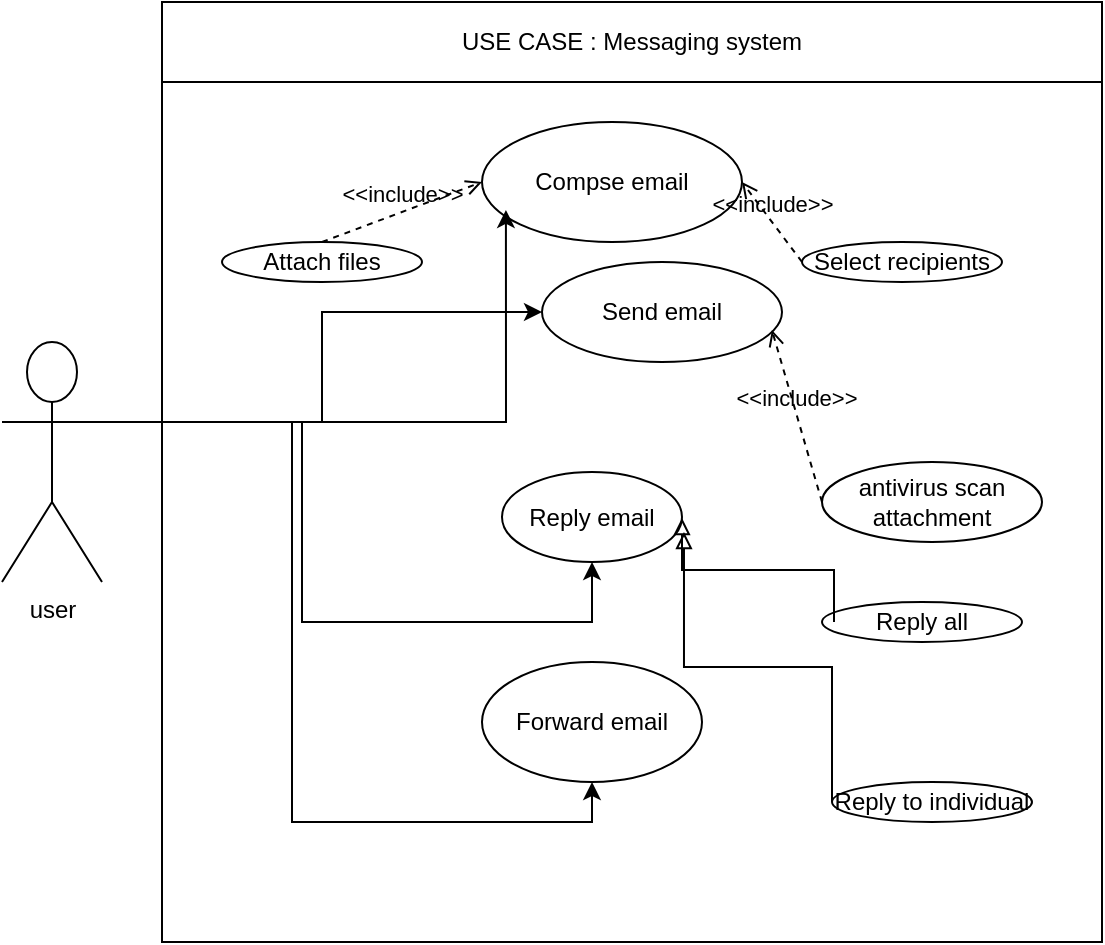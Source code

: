 <mxfile version="28.1.2">
  <diagram name="Page-1" id="akEs-Sj_uCmto4qL6J6M">
    <mxGraphModel dx="1090" dy="593" grid="1" gridSize="10" guides="1" tooltips="1" connect="1" arrows="1" fold="1" page="1" pageScale="1" pageWidth="827" pageHeight="1169" math="0" shadow="0">
      <root>
        <mxCell id="0" />
        <mxCell id="1" parent="0" />
        <mxCell id="768zWlRIlCbIggbNnnBy-24" style="edgeStyle=orthogonalEdgeStyle;rounded=0;orthogonalLoop=1;jettySize=auto;html=1;exitX=1;exitY=0.333;exitDx=0;exitDy=0;exitPerimeter=0;entryX=0.5;entryY=1;entryDx=0;entryDy=0;" parent="1" source="768zWlRIlCbIggbNnnBy-1" target="768zWlRIlCbIggbNnnBy-7" edge="1">
          <mxGeometry relative="1" as="geometry" />
        </mxCell>
        <mxCell id="768zWlRIlCbIggbNnnBy-1" value="user" style="shape=umlActor;verticalLabelPosition=bottom;verticalAlign=top;html=1;outlineConnect=0;direction=east;" parent="1" vertex="1">
          <mxGeometry x="40" y="240" width="50" height="120" as="geometry" />
        </mxCell>
        <mxCell id="768zWlRIlCbIggbNnnBy-2" value="" style="whiteSpace=wrap;html=1;aspect=fixed;" parent="1" vertex="1">
          <mxGeometry x="120" y="70" width="470" height="470" as="geometry" />
        </mxCell>
        <mxCell id="768zWlRIlCbIggbNnnBy-4" value="Compse email" style="ellipse;whiteSpace=wrap;html=1;" parent="1" vertex="1">
          <mxGeometry x="280" y="130" width="130" height="60" as="geometry" />
        </mxCell>
        <mxCell id="768zWlRIlCbIggbNnnBy-6" value="Send email&lt;span style=&quot;color: rgba(0, 0, 0, 0); font-family: monospace; font-size: 0px; text-align: start; text-wrap-mode: nowrap;&quot;&gt;%3CmxGraphModel%3E%3Croot%3E%3CmxCell%20id%3D%220%22%2F%3E%3CmxCell%20id%3D%221%22%20parent%3D%220%22%2F%3E%3CmxCell%20id%3D%222%22%20value%3D%22Compse%20email%22%20style%3D%22ellipse%3BwhiteSpace%3Dwrap%3Bhtml%3D1%3B%22%20vertex%3D%221%22%20parent%3D%221%22%3E%3CmxGeometry%20x%3D%22180%22%20y%3D%22140%22%20width%3D%22100%22%20height%3D%2220%22%20as%3D%22geometry%22%2F%3E%3C%2FmxCell%3E%3C%2Froot%3E%3C%2FmxGraphModel%3E&lt;/span&gt;&lt;span style=&quot;color: rgba(0, 0, 0, 0); font-family: monospace; font-size: 0px; text-align: start; text-wrap-mode: nowrap;&quot;&gt;%3CmxGraphModel%3E%3Croot%3E%3CmxCell%20id%3D%220%22%2F%3E%3CmxCell%20id%3D%221%22%20parent%3D%220%22%2F%3E%3CmxCell%20id%3D%222%22%20value%3D%22Compse%20email%22%20style%3D%22ellipse%3BwhiteSpace%3Dwrap%3Bhtml%3D1%3B%22%20vertex%3D%221%22%20parent%3D%221%22%3E%3CmxGeometry%20x%3D%22180%22%20y%3D%22140%22%20width%3D%22100%22%20height%3D%2220%22%20as%3D%22geometry%22%2F%3E%3C%2FmxCell%3E%3C%2Froot%3E%3C%2FmxGraphModel%3E&lt;/span&gt;" style="ellipse;whiteSpace=wrap;html=1;" parent="1" vertex="1">
          <mxGeometry x="310" y="200" width="120" height="50" as="geometry" />
        </mxCell>
        <mxCell id="768zWlRIlCbIggbNnnBy-7" value="Reply email" style="ellipse;whiteSpace=wrap;html=1;" parent="1" vertex="1">
          <mxGeometry x="290" y="305" width="90" height="45" as="geometry" />
        </mxCell>
        <mxCell id="768zWlRIlCbIggbNnnBy-8" value="Reply to individual" style="ellipse;whiteSpace=wrap;html=1;" parent="1" vertex="1">
          <mxGeometry x="455" y="460" width="100" height="20" as="geometry" />
        </mxCell>
        <mxCell id="768zWlRIlCbIggbNnnBy-9" value="Reply all" style="ellipse;whiteSpace=wrap;html=1;" parent="1" vertex="1">
          <mxGeometry x="450" y="370" width="100" height="20" as="geometry" />
        </mxCell>
        <mxCell id="768zWlRIlCbIggbNnnBy-10" value="Forward email" style="ellipse;whiteSpace=wrap;html=1;" parent="1" vertex="1">
          <mxGeometry x="280" y="400" width="110" height="60" as="geometry" />
        </mxCell>
        <mxCell id="768zWlRIlCbIggbNnnBy-11" value="Attach files" style="ellipse;whiteSpace=wrap;html=1;" parent="1" vertex="1">
          <mxGeometry x="150" y="190" width="100" height="20" as="geometry" />
        </mxCell>
        <mxCell id="768zWlRIlCbIggbNnnBy-12" value="Select recipients" style="ellipse;whiteSpace=wrap;html=1;" parent="1" vertex="1">
          <mxGeometry x="440" y="190" width="100" height="20" as="geometry" />
        </mxCell>
        <mxCell id="768zWlRIlCbIggbNnnBy-13" value="antivirus scan attachment" style="ellipse;whiteSpace=wrap;html=1;" parent="1" vertex="1">
          <mxGeometry x="450" y="300" width="110" height="40" as="geometry" />
        </mxCell>
        <mxCell id="768zWlRIlCbIggbNnnBy-21" style="edgeStyle=orthogonalEdgeStyle;rounded=0;orthogonalLoop=1;jettySize=auto;html=1;exitX=1;exitY=0.333;exitDx=0;exitDy=0;exitPerimeter=0;" parent="1" source="768zWlRIlCbIggbNnnBy-1" target="768zWlRIlCbIggbNnnBy-6" edge="1">
          <mxGeometry relative="1" as="geometry" />
        </mxCell>
        <mxCell id="768zWlRIlCbIggbNnnBy-22" style="edgeStyle=orthogonalEdgeStyle;rounded=0;orthogonalLoop=1;jettySize=auto;html=1;exitX=1;exitY=0.333;exitDx=0;exitDy=0;exitPerimeter=0;entryX=0.092;entryY=0.733;entryDx=0;entryDy=0;entryPerimeter=0;" parent="1" source="768zWlRIlCbIggbNnnBy-1" target="768zWlRIlCbIggbNnnBy-4" edge="1">
          <mxGeometry relative="1" as="geometry" />
        </mxCell>
        <mxCell id="768zWlRIlCbIggbNnnBy-23" style="edgeStyle=orthogonalEdgeStyle;rounded=0;orthogonalLoop=1;jettySize=auto;html=1;exitX=1;exitY=0.333;exitDx=0;exitDy=0;exitPerimeter=0;entryX=0.5;entryY=1;entryDx=0;entryDy=0;" parent="1" source="768zWlRIlCbIggbNnnBy-1" target="768zWlRIlCbIggbNnnBy-10" edge="1">
          <mxGeometry relative="1" as="geometry" />
        </mxCell>
        <mxCell id="768zWlRIlCbIggbNnnBy-26" style="edgeStyle=orthogonalEdgeStyle;rounded=0;orthogonalLoop=1;jettySize=auto;html=1;exitX=1;exitY=0.333;exitDx=0;exitDy=0;exitPerimeter=0;entryX=0.5;entryY=1;entryDx=0;entryDy=0;" parent="1" source="768zWlRIlCbIggbNnnBy-1" target="768zWlRIlCbIggbNnnBy-7" edge="1">
          <mxGeometry relative="1" as="geometry" />
        </mxCell>
        <mxCell id="768zWlRIlCbIggbNnnBy-37" value="&amp;lt;&amp;lt;include&amp;gt;&amp;gt;" style="html=1;verticalAlign=bottom;labelBackgroundColor=none;endArrow=open;endFill=0;dashed=1;rounded=0;exitX=0.5;exitY=0;exitDx=0;exitDy=0;entryX=0;entryY=0.5;entryDx=0;entryDy=0;" parent="1" source="768zWlRIlCbIggbNnnBy-11" target="768zWlRIlCbIggbNnnBy-4" edge="1">
          <mxGeometry width="160" relative="1" as="geometry">
            <mxPoint x="230" y="340" as="sourcePoint" />
            <mxPoint x="390" y="340" as="targetPoint" />
          </mxGeometry>
        </mxCell>
        <mxCell id="768zWlRIlCbIggbNnnBy-38" value="&amp;lt;&amp;lt;include&amp;gt;&amp;gt;" style="html=1;verticalAlign=bottom;labelBackgroundColor=none;endArrow=open;endFill=0;dashed=1;rounded=0;exitX=0;exitY=0.5;exitDx=0;exitDy=0;" parent="1" source="768zWlRIlCbIggbNnnBy-12" edge="1">
          <mxGeometry width="160" relative="1" as="geometry">
            <mxPoint x="150" y="240" as="sourcePoint" />
            <mxPoint x="410" y="160" as="targetPoint" />
          </mxGeometry>
        </mxCell>
        <mxCell id="768zWlRIlCbIggbNnnBy-39" value="&amp;lt;&amp;lt;include&amp;gt;&amp;gt;" style="html=1;verticalAlign=bottom;labelBackgroundColor=none;endArrow=open;endFill=0;dashed=1;rounded=0;exitX=0;exitY=0.5;exitDx=0;exitDy=0;entryX=0.958;entryY=0.68;entryDx=0;entryDy=0;entryPerimeter=0;" parent="1" source="768zWlRIlCbIggbNnnBy-13" target="768zWlRIlCbIggbNnnBy-6" edge="1">
          <mxGeometry width="160" relative="1" as="geometry">
            <mxPoint x="340" y="300" as="sourcePoint" />
            <mxPoint x="420" y="270" as="targetPoint" />
          </mxGeometry>
        </mxCell>
        <mxCell id="768zWlRIlCbIggbNnnBy-40" value="" style="endArrow=block;html=1;endFill=0;edgeStyle=elbowEdgeStyle;elbow=vertical;rounded=0;exitX=0;exitY=0.5;exitDx=0;exitDy=0;entryX=1.011;entryY=0.667;entryDx=0;entryDy=0;entryPerimeter=0;" parent="1" source="768zWlRIlCbIggbNnnBy-8" target="768zWlRIlCbIggbNnnBy-7" edge="1">
          <mxGeometry width="160" relative="1" as="geometry">
            <mxPoint x="230" y="340" as="sourcePoint" />
            <mxPoint x="390" y="340" as="targetPoint" />
          </mxGeometry>
        </mxCell>
        <mxCell id="768zWlRIlCbIggbNnnBy-42" value="" style="endArrow=block;html=1;endFill=0;edgeStyle=elbowEdgeStyle;elbow=vertical;rounded=0;exitX=0.06;exitY=0.5;exitDx=0;exitDy=0;exitPerimeter=0;" parent="1" source="768zWlRIlCbIggbNnnBy-9" edge="1">
          <mxGeometry width="160" relative="1" as="geometry">
            <mxPoint x="410" y="328" as="sourcePoint" />
            <mxPoint x="380" y="328" as="targetPoint" />
          </mxGeometry>
        </mxCell>
        <mxCell id="NB-O81UZc2XKLErsWmq2-1" value="USE CASE : Messaging system" style="rounded=0;whiteSpace=wrap;html=1;" vertex="1" parent="1">
          <mxGeometry x="120" y="70" width="470" height="40" as="geometry" />
        </mxCell>
      </root>
    </mxGraphModel>
  </diagram>
</mxfile>
